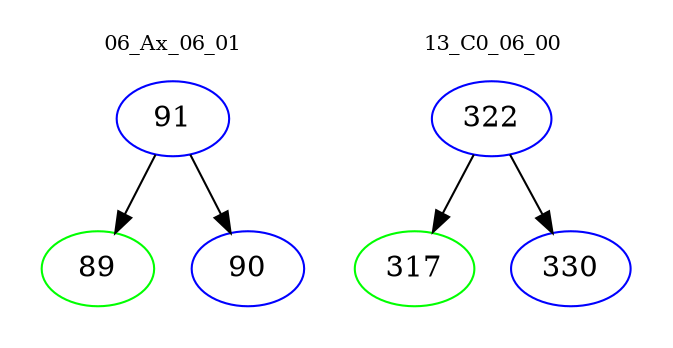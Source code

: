 digraph{
subgraph cluster_0 {
color = white
label = "06_Ax_06_01";
fontsize=10;
T0_91 [label="91", color="blue"]
T0_91 -> T0_89 [color="black"]
T0_89 [label="89", color="green"]
T0_91 -> T0_90 [color="black"]
T0_90 [label="90", color="blue"]
}
subgraph cluster_1 {
color = white
label = "13_C0_06_00";
fontsize=10;
T1_322 [label="322", color="blue"]
T1_322 -> T1_317 [color="black"]
T1_317 [label="317", color="green"]
T1_322 -> T1_330 [color="black"]
T1_330 [label="330", color="blue"]
}
}

